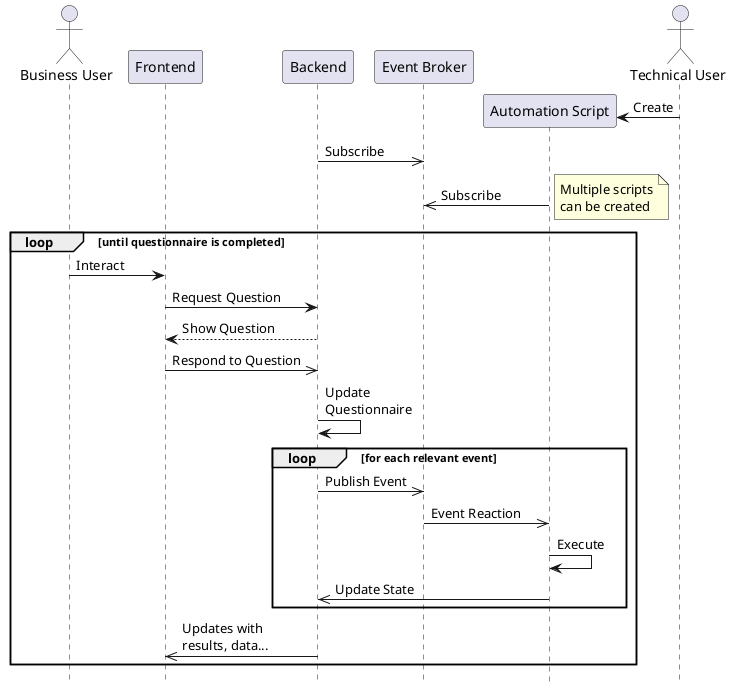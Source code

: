 @startuml sequence

hide footbox

actor "Business User" as BU
participant Frontend
participant Backend
participant "Event Broker" as Broker
participant "Automation Script" as Script
actor "Technical User" as TU

create Script
TU -> Script: Create

Backend ->> Broker: Subscribe
Script ->> Broker: Subscribe

note right: Multiple scripts\ncan be created


loop until questionnaire is completed

BU -> Frontend: Interact
Frontend -> Backend: Request Question
Frontend <-- Backend: Show Question
Frontend ->> Backend: Respond to Question
Backend -> Backend: Update\nQuestionnaire

loop for each relevant event
    Backend ->> Broker: Publish Event
    Broker ->> Script: Event Reaction
    Script -> Script: Execute
    Backend <<- Script: Update State
end

Frontend <<- Backend: Updates with\nresults, data...


end

@enduml
